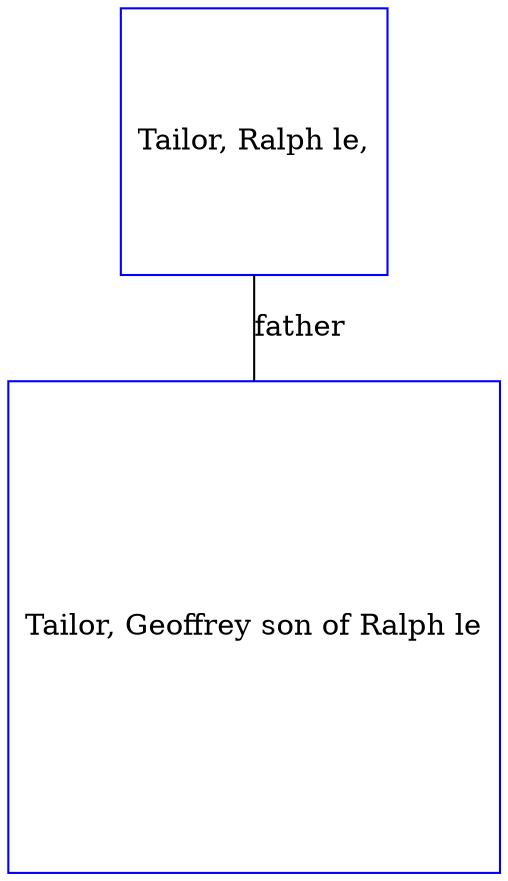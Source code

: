 digraph D {
    edge [dir=none];    node [shape=box];    "009663"   [label="Tailor, Ralph le,", shape=box, regular=1, color="blue"] ;
"009662"   [label="Tailor, Geoffrey son of Ralph le", shape=box, regular=1, color="blue"] ;
009663->009662 [label="father",arrowsize=0.0]; 
}